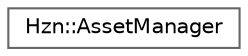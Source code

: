 digraph "Graphical Class Hierarchy"
{
 // LATEX_PDF_SIZE
  bgcolor="transparent";
  edge [fontname=Helvetica,fontsize=10,labelfontname=Helvetica,labelfontsize=10];
  node [fontname=Helvetica,fontsize=10,shape=box,height=0.2,width=0.4];
  rankdir="LR";
  Node0 [label="Hzn::AssetManager",height=0.2,width=0.4,color="grey40", fillcolor="white", style="filled",URL="$class_hzn_1_1_asset_manager.html",tooltip=" "];
}
